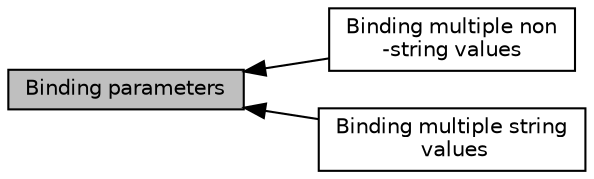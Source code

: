 digraph "Binding parameters"
{
  edge [fontname="Helvetica",fontsize="10",labelfontname="Helvetica",labelfontsize="10"];
  node [fontname="Helvetica",fontsize="10",shape=box];
  rankdir=LR;
  Node1 [label="Binding multiple non\l-string values",height=0.2,width=0.4,color="black", fillcolor="white", style="filled",URL="$group__bind__multi.html",tooltip="Binds given values to given parameter placeholder number in the prepared statement."];
  Node2 [label="Binding multiple string\l values",height=0.2,width=0.4,color="black", fillcolor="white", style="filled",URL="$group__bind__strings.html",tooltip="Binds given string values to parameter marker in prepared statement."];
  Node0 [label="Binding parameters",height=0.2,width=0.4,color="black", fillcolor="grey75", style="filled", fontcolor="black",tooltip="These functions are used to bind values to ODBC parameters."];
  Node0->Node1 [shape=plaintext, dir="back", style="solid"];
  Node0->Node2 [shape=plaintext, dir="back", style="solid"];
}

